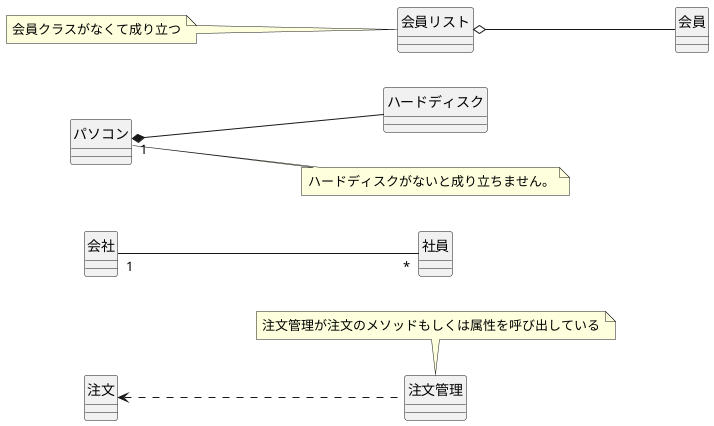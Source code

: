 @startuml 関連
left to right direction
skinparam classAttributeIconSize 0
class 会社{}
class 社員{}
注文 <.. 注文管理
note top of 注文管理
注文管理が注文のメソッドもしくは属性を呼び出している
end note
パソコン "1" *-- ハードディスク
note right of パソコン
ハードディスクがないと成り立ちません。
end note
会社 "1"--"*" 社員
会員リスト o-- 会員
note left of 会員リスト
会員クラスがなくて成り立つ
end note
' 会社 --> 社員:雇う >
hide 会社 circle
hide 社員 circle
hide 会員リスト circle
hide 会員 circle
hide パソコン circle
hide ハードディスク circle
hide 注文 circle
hide 注文管理 circle
@enduml
